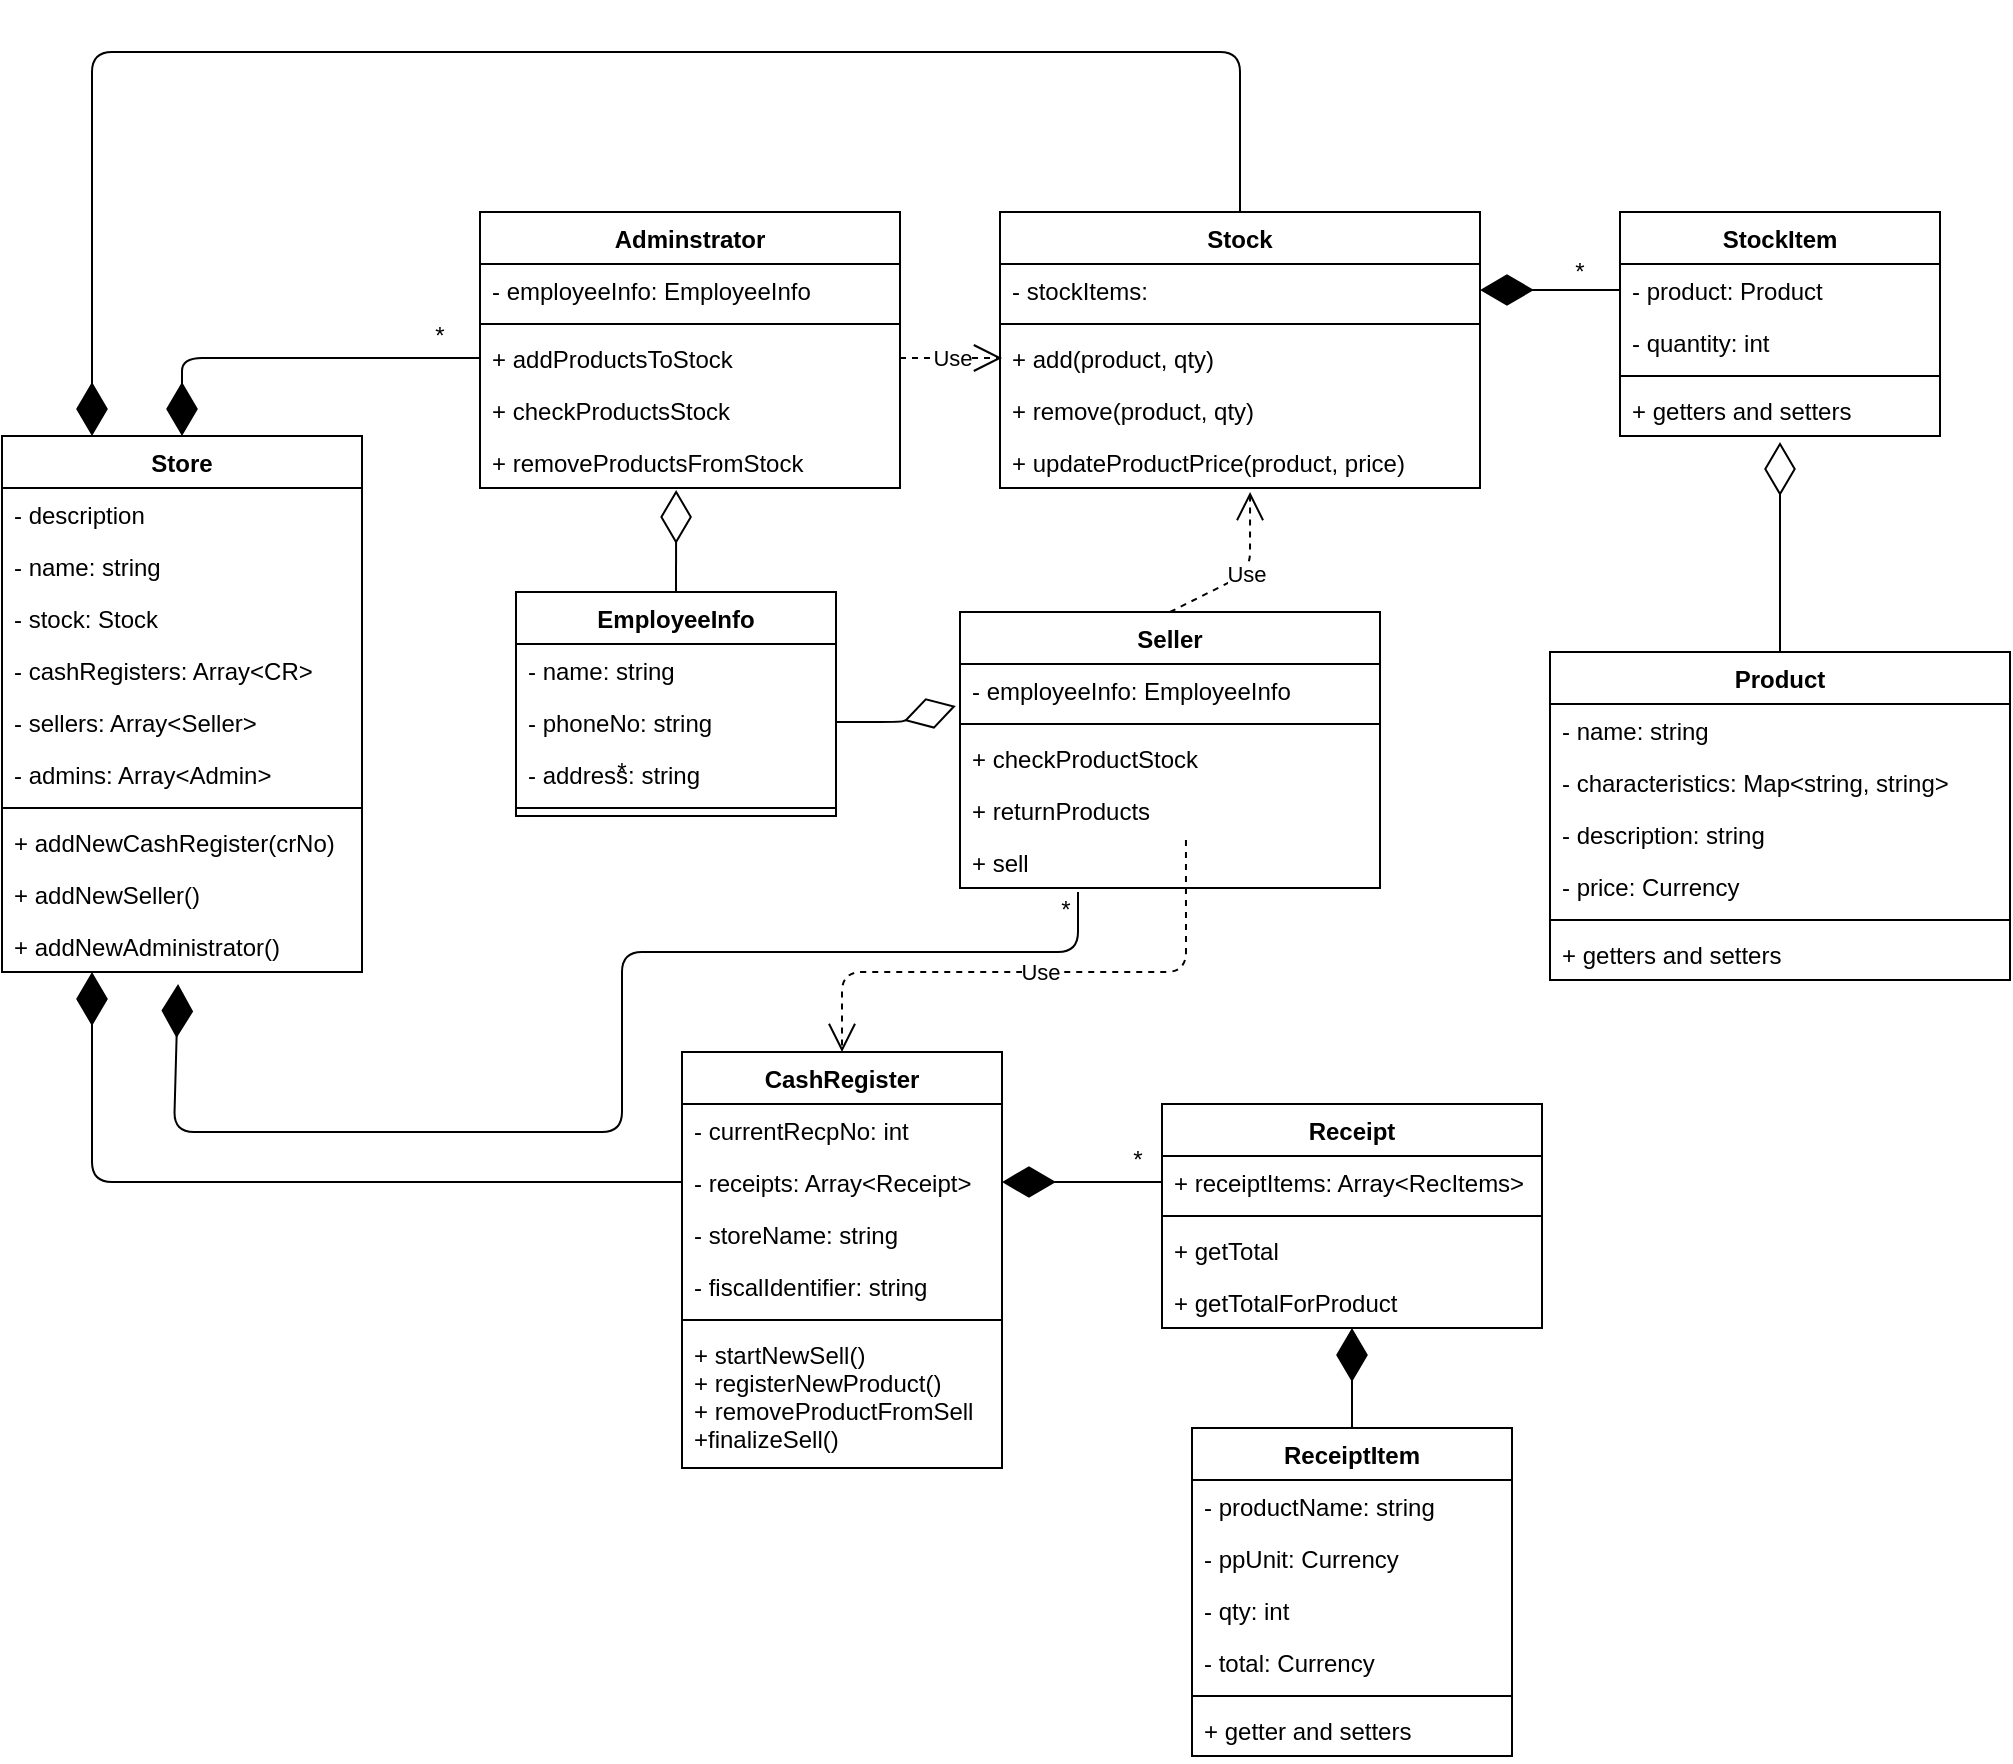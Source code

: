 <mxfile version="12.9.3" type="google"><diagram id="PsxeFLbFSZdmbgSKozFx" name="Page-1"><mxGraphModel dx="1102" dy="1392" grid="1" gridSize="10" guides="1" tooltips="1" connect="1" arrows="1" fold="1" page="1" pageScale="1" pageWidth="1169" pageHeight="827" math="0" shadow="0"><root><mxCell id="0"/><mxCell id="1" parent="0"/><mxCell id="EthGASN97NkndPcxDOtO-17" value="" style="endArrow=diamondThin;endFill=0;endSize=24;html=1;exitX=0.5;exitY=0;exitDx=0;exitDy=0;entryX=0.5;entryY=1.115;entryDx=0;entryDy=0;entryPerimeter=0;" parent="1" source="EthGASN97NkndPcxDOtO-1" target="EthGASN97NkndPcxDOtO-15" edge="1"><mxGeometry width="160" relative="1" as="geometry"><mxPoint x="1139" y="130" as="sourcePoint"/><mxPoint x="999" y="180" as="targetPoint"/></mxGeometry></mxCell><mxCell id="EthGASN97NkndPcxDOtO-18" value="" style="endArrow=diamondThin;endFill=1;endSize=24;html=1;entryX=1;entryY=0.5;entryDx=0;entryDy=0;exitX=0;exitY=0.5;exitDx=0;exitDy=0;" parent="1" source="EthGASN97NkndPcxDOtO-13" target="EthGASN97NkndPcxDOtO-9" edge="1"><mxGeometry width="160" relative="1" as="geometry"><mxPoint x="649" y="210" as="sourcePoint"/><mxPoint x="809" y="210" as="targetPoint"/></mxGeometry></mxCell><mxCell id="EthGASN97NkndPcxDOtO-19" value="*" style="text;html=1;strokeColor=none;fillColor=none;align=center;verticalAlign=middle;whiteSpace=wrap;rounded=0;" parent="1" vertex="1"><mxGeometry x="849" y="40" width="40" height="20" as="geometry"/></mxCell><mxCell id="EthGASN97NkndPcxDOtO-55" value="" style="endArrow=diamondThin;endFill=0;endSize=24;html=1;entryX=-0.01;entryY=0.808;entryDx=0;entryDy=0;exitX=1;exitY=0.5;exitDx=0;exitDy=0;entryPerimeter=0;" parent="1" source="EthGASN97NkndPcxDOtO-33" target="EthGASN97NkndPcxDOtO-38" edge="1"><mxGeometry width="160" relative="1" as="geometry"><mxPoint x="784" y="660" as="sourcePoint"/><mxPoint x="944" y="660" as="targetPoint"/><Array as="points"><mxPoint x="529" y="275"/></Array></mxGeometry></mxCell><mxCell id="EthGASN97NkndPcxDOtO-57" value="" style="endArrow=diamondThin;endFill=1;endSize=24;html=1;entryX=0.5;entryY=0;entryDx=0;entryDy=0;exitX=0;exitY=0.5;exitDx=0;exitDy=0;" parent="1" source="EthGASN97NkndPcxDOtO-46" target="EthGASN97NkndPcxDOtO-22" edge="1"><mxGeometry width="160" relative="1" as="geometry"><mxPoint x="389" y="220" as="sourcePoint"/><mxPoint x="549" y="220" as="targetPoint"/><Array as="points"><mxPoint x="170" y="93"/></Array></mxGeometry></mxCell><mxCell id="EthGASN97NkndPcxDOtO-58" value="*" style="text;html=1;strokeColor=none;fillColor=none;align=center;verticalAlign=middle;whiteSpace=wrap;rounded=0;" parent="1" vertex="1"><mxGeometry x="370" y="290" width="40" height="20" as="geometry"/></mxCell><mxCell id="EthGASN97NkndPcxDOtO-60" value="*" style="text;html=1;strokeColor=none;fillColor=none;align=center;verticalAlign=middle;whiteSpace=wrap;rounded=0;" parent="1" vertex="1"><mxGeometry x="584" y="220" width="40" height="20" as="geometry"/></mxCell><mxCell id="EthGASN97NkndPcxDOtO-62" value="Use" style="endArrow=open;endSize=12;dashed=1;html=1;exitX=0.5;exitY=0;exitDx=0;exitDy=0;entryX=0.521;entryY=1.077;entryDx=0;entryDy=0;entryPerimeter=0;" parent="1" source="EthGASN97NkndPcxDOtO-35" target="EthGASN97NkndPcxDOtO-21" edge="1"><mxGeometry width="160" relative="1" as="geometry"><mxPoint x="779" y="230" as="sourcePoint"/><mxPoint x="939" y="230" as="targetPoint"/><Array as="points"><mxPoint x="704" y="200"/></Array></mxGeometry></mxCell><mxCell id="EthGASN97NkndPcxDOtO-64" value="" style="endArrow=diamondThin;endFill=1;endSize=24;html=1;entryX=0.25;entryY=0;entryDx=0;entryDy=0;exitX=0.5;exitY=0;exitDx=0;exitDy=0;" parent="1" source="EthGASN97NkndPcxDOtO-8" target="EthGASN97NkndPcxDOtO-22" edge="1"><mxGeometry width="160" relative="1" as="geometry"><mxPoint x="669" y="640" as="sourcePoint"/><mxPoint x="829" y="640" as="targetPoint"/><Array as="points"><mxPoint x="699" y="-60"/><mxPoint x="125" y="-60"/></Array></mxGeometry></mxCell><mxCell id="EthGASN97NkndPcxDOtO-77" value="" style="endArrow=diamondThin;endFill=1;endSize=24;html=1;exitX=0.5;exitY=0;exitDx=0;exitDy=0;" parent="1" source="EthGASN97NkndPcxDOtO-70" target="EthGASN97NkndPcxDOtO-69" edge="1"><mxGeometry width="160" relative="1" as="geometry"><mxPoint x="835" y="828" as="sourcePoint"/><mxPoint x="995" y="828" as="targetPoint"/></mxGeometry></mxCell><mxCell id="EthGASN97NkndPcxDOtO-8" value="Stock" style="swimlane;fontStyle=1;align=center;verticalAlign=top;childLayout=stackLayout;horizontal=1;startSize=26;horizontalStack=0;resizeParent=1;resizeParentMax=0;resizeLast=0;collapsible=1;marginBottom=0;" parent="1" vertex="1"><mxGeometry x="579" y="20" width="240" height="138" as="geometry"/></mxCell><mxCell id="EthGASN97NkndPcxDOtO-9" value="- stockItems:" style="text;strokeColor=none;fillColor=none;align=left;verticalAlign=top;spacingLeft=4;spacingRight=4;overflow=hidden;rotatable=0;points=[[0,0.5],[1,0.5]];portConstraint=eastwest;" parent="EthGASN97NkndPcxDOtO-8" vertex="1"><mxGeometry y="26" width="240" height="26" as="geometry"/></mxCell><mxCell id="EthGASN97NkndPcxDOtO-10" value="" style="line;strokeWidth=1;fillColor=none;align=left;verticalAlign=middle;spacingTop=-1;spacingLeft=3;spacingRight=3;rotatable=0;labelPosition=right;points=[];portConstraint=eastwest;" parent="EthGASN97NkndPcxDOtO-8" vertex="1"><mxGeometry y="52" width="240" height="8" as="geometry"/></mxCell><mxCell id="EthGASN97NkndPcxDOtO-11" value="+ add(product, qty)" style="text;strokeColor=none;fillColor=none;align=left;verticalAlign=top;spacingLeft=4;spacingRight=4;overflow=hidden;rotatable=0;points=[[0,0.5],[1,0.5]];portConstraint=eastwest;" parent="EthGASN97NkndPcxDOtO-8" vertex="1"><mxGeometry y="60" width="240" height="26" as="geometry"/></mxCell><mxCell id="EthGASN97NkndPcxDOtO-20" value="+ remove(product, qty)" style="text;strokeColor=none;fillColor=none;align=left;verticalAlign=top;spacingLeft=4;spacingRight=4;overflow=hidden;rotatable=0;points=[[0,0.5],[1,0.5]];portConstraint=eastwest;" parent="EthGASN97NkndPcxDOtO-8" vertex="1"><mxGeometry y="86" width="240" height="26" as="geometry"/></mxCell><mxCell id="EthGASN97NkndPcxDOtO-21" value="+ updateProductPrice(product, price)" style="text;strokeColor=none;fillColor=none;align=left;verticalAlign=top;spacingLeft=4;spacingRight=4;overflow=hidden;rotatable=0;points=[[0,0.5],[1,0.5]];portConstraint=eastwest;" parent="EthGASN97NkndPcxDOtO-8" vertex="1"><mxGeometry y="112" width="240" height="26" as="geometry"/></mxCell><mxCell id="EthGASN97NkndPcxDOtO-12" value="StockItem" style="swimlane;fontStyle=1;align=center;verticalAlign=top;childLayout=stackLayout;horizontal=1;startSize=26;horizontalStack=0;resizeParent=1;resizeParentMax=0;resizeLast=0;collapsible=1;marginBottom=0;" parent="1" vertex="1"><mxGeometry x="889" y="20" width="160" height="112" as="geometry"/></mxCell><mxCell id="EthGASN97NkndPcxDOtO-13" value="- product: Product" style="text;strokeColor=none;fillColor=none;align=left;verticalAlign=top;spacingLeft=4;spacingRight=4;overflow=hidden;rotatable=0;points=[[0,0.5],[1,0.5]];portConstraint=eastwest;" parent="EthGASN97NkndPcxDOtO-12" vertex="1"><mxGeometry y="26" width="160" height="26" as="geometry"/></mxCell><mxCell id="EthGASN97NkndPcxDOtO-16" value="- quantity: int" style="text;strokeColor=none;fillColor=none;align=left;verticalAlign=top;spacingLeft=4;spacingRight=4;overflow=hidden;rotatable=0;points=[[0,0.5],[1,0.5]];portConstraint=eastwest;" parent="EthGASN97NkndPcxDOtO-12" vertex="1"><mxGeometry y="52" width="160" height="26" as="geometry"/></mxCell><mxCell id="EthGASN97NkndPcxDOtO-14" value="" style="line;strokeWidth=1;fillColor=none;align=left;verticalAlign=middle;spacingTop=-1;spacingLeft=3;spacingRight=3;rotatable=0;labelPosition=right;points=[];portConstraint=eastwest;" parent="EthGASN97NkndPcxDOtO-12" vertex="1"><mxGeometry y="78" width="160" height="8" as="geometry"/></mxCell><mxCell id="EthGASN97NkndPcxDOtO-15" value="+ getters and setters" style="text;strokeColor=none;fillColor=none;align=left;verticalAlign=top;spacingLeft=4;spacingRight=4;overflow=hidden;rotatable=0;points=[[0,0.5],[1,0.5]];portConstraint=eastwest;" parent="EthGASN97NkndPcxDOtO-12" vertex="1"><mxGeometry y="86" width="160" height="26" as="geometry"/></mxCell><mxCell id="EthGASN97NkndPcxDOtO-1" value="Product" style="swimlane;fontStyle=1;align=center;verticalAlign=top;childLayout=stackLayout;horizontal=1;startSize=26;horizontalStack=0;resizeParent=1;resizeParentMax=0;resizeLast=0;collapsible=1;marginBottom=0;" parent="1" vertex="1"><mxGeometry x="854" y="240" width="230" height="164" as="geometry"/></mxCell><mxCell id="EthGASN97NkndPcxDOtO-2" value="- name: string&#10;" style="text;strokeColor=none;fillColor=none;align=left;verticalAlign=top;spacingLeft=4;spacingRight=4;overflow=hidden;rotatable=0;points=[[0,0.5],[1,0.5]];portConstraint=eastwest;" parent="EthGASN97NkndPcxDOtO-1" vertex="1"><mxGeometry y="26" width="230" height="26" as="geometry"/></mxCell><mxCell id="EthGASN97NkndPcxDOtO-4" value="- characteristics: Map&lt;string, string&gt;" style="text;strokeColor=none;fillColor=none;align=left;verticalAlign=top;spacingLeft=4;spacingRight=4;overflow=hidden;rotatable=0;points=[[0,0.5],[1,0.5]];portConstraint=eastwest;" parent="EthGASN97NkndPcxDOtO-1" vertex="1"><mxGeometry y="52" width="230" height="26" as="geometry"/></mxCell><mxCell id="EthGASN97NkndPcxDOtO-5" value="- description: string" style="text;strokeColor=none;fillColor=none;align=left;verticalAlign=top;spacingLeft=4;spacingRight=4;overflow=hidden;rotatable=0;points=[[0,0.5],[1,0.5]];portConstraint=eastwest;" parent="EthGASN97NkndPcxDOtO-1" vertex="1"><mxGeometry y="78" width="230" height="26" as="geometry"/></mxCell><mxCell id="EthGASN97NkndPcxDOtO-6" value="- price: Currency" style="text;strokeColor=none;fillColor=none;align=left;verticalAlign=top;spacingLeft=4;spacingRight=4;overflow=hidden;rotatable=0;points=[[0,0.5],[1,0.5]];portConstraint=eastwest;" parent="EthGASN97NkndPcxDOtO-1" vertex="1"><mxGeometry y="104" width="230" height="26" as="geometry"/></mxCell><mxCell id="EthGASN97NkndPcxDOtO-3" value="" style="line;strokeWidth=1;fillColor=none;align=left;verticalAlign=middle;spacingTop=-1;spacingLeft=3;spacingRight=3;rotatable=0;labelPosition=right;points=[];portConstraint=eastwest;" parent="EthGASN97NkndPcxDOtO-1" vertex="1"><mxGeometry y="130" width="230" height="8" as="geometry"/></mxCell><mxCell id="EthGASN97NkndPcxDOtO-7" value="+ getters and setters" style="text;strokeColor=none;fillColor=none;align=left;verticalAlign=top;spacingLeft=4;spacingRight=4;overflow=hidden;rotatable=0;points=[[0,0.5],[1,0.5]];portConstraint=eastwest;" parent="EthGASN97NkndPcxDOtO-1" vertex="1"><mxGeometry y="138" width="230" height="26" as="geometry"/></mxCell><mxCell id="EthGASN97NkndPcxDOtO-43" value="Adminstrator" style="swimlane;fontStyle=1;align=center;verticalAlign=top;childLayout=stackLayout;horizontal=1;startSize=26;horizontalStack=0;resizeParent=1;resizeParentMax=0;resizeLast=0;collapsible=1;marginBottom=0;" parent="1" vertex="1"><mxGeometry x="319" y="20" width="210" height="138" as="geometry"/></mxCell><mxCell id="EthGASN97NkndPcxDOtO-44" value="- employeeInfo: EmployeeInfo" style="text;strokeColor=none;fillColor=none;align=left;verticalAlign=top;spacingLeft=4;spacingRight=4;overflow=hidden;rotatable=0;points=[[0,0.5],[1,0.5]];portConstraint=eastwest;" parent="EthGASN97NkndPcxDOtO-43" vertex="1"><mxGeometry y="26" width="210" height="26" as="geometry"/></mxCell><mxCell id="EthGASN97NkndPcxDOtO-45" value="" style="line;strokeWidth=1;fillColor=none;align=left;verticalAlign=middle;spacingTop=-1;spacingLeft=3;spacingRight=3;rotatable=0;labelPosition=right;points=[];portConstraint=eastwest;" parent="EthGASN97NkndPcxDOtO-43" vertex="1"><mxGeometry y="52" width="210" height="8" as="geometry"/></mxCell><mxCell id="EthGASN97NkndPcxDOtO-46" value="+ addProductsToStock&#10;" style="text;strokeColor=none;fillColor=none;align=left;verticalAlign=top;spacingLeft=4;spacingRight=4;overflow=hidden;rotatable=0;points=[[0,0.5],[1,0.5]];portConstraint=eastwest;" parent="EthGASN97NkndPcxDOtO-43" vertex="1"><mxGeometry y="60" width="210" height="26" as="geometry"/></mxCell><mxCell id="EthGASN97NkndPcxDOtO-47" value="+ checkProductsStock&#10;" style="text;strokeColor=none;fillColor=none;align=left;verticalAlign=top;spacingLeft=4;spacingRight=4;overflow=hidden;rotatable=0;points=[[0,0.5],[1,0.5]];portConstraint=eastwest;" parent="EthGASN97NkndPcxDOtO-43" vertex="1"><mxGeometry y="86" width="210" height="26" as="geometry"/></mxCell><mxCell id="EthGASN97NkndPcxDOtO-49" value="+ removeProductsFromStock&#10;" style="text;strokeColor=none;fillColor=none;align=left;verticalAlign=top;spacingLeft=4;spacingRight=4;overflow=hidden;rotatable=0;points=[[0,0.5],[1,0.5]];portConstraint=eastwest;" parent="EthGASN97NkndPcxDOtO-43" vertex="1"><mxGeometry y="112" width="210" height="26" as="geometry"/></mxCell><mxCell id="EthGASN97NkndPcxDOtO-35" value="Seller" style="swimlane;fontStyle=1;align=center;verticalAlign=top;childLayout=stackLayout;horizontal=1;startSize=26;horizontalStack=0;resizeParent=1;resizeParentMax=0;resizeLast=0;collapsible=1;marginBottom=0;" parent="1" vertex="1"><mxGeometry x="559" y="220" width="210" height="138" as="geometry"/></mxCell><mxCell id="EthGASN97NkndPcxDOtO-38" value="- employeeInfo: EmployeeInfo" style="text;strokeColor=none;fillColor=none;align=left;verticalAlign=top;spacingLeft=4;spacingRight=4;overflow=hidden;rotatable=0;points=[[0,0.5],[1,0.5]];portConstraint=eastwest;" parent="EthGASN97NkndPcxDOtO-35" vertex="1"><mxGeometry y="26" width="210" height="26" as="geometry"/></mxCell><mxCell id="EthGASN97NkndPcxDOtO-37" value="" style="line;strokeWidth=1;fillColor=none;align=left;verticalAlign=middle;spacingTop=-1;spacingLeft=3;spacingRight=3;rotatable=0;labelPosition=right;points=[];portConstraint=eastwest;" parent="EthGASN97NkndPcxDOtO-35" vertex="1"><mxGeometry y="52" width="210" height="8" as="geometry"/></mxCell><mxCell id="EthGASN97NkndPcxDOtO-42" value="+ checkProductStock &#10;" style="text;strokeColor=none;fillColor=none;align=left;verticalAlign=top;spacingLeft=4;spacingRight=4;overflow=hidden;rotatable=0;points=[[0,0.5],[1,0.5]];portConstraint=eastwest;" parent="EthGASN97NkndPcxDOtO-35" vertex="1"><mxGeometry y="60" width="210" height="26" as="geometry"/></mxCell><mxCell id="EthGASN97NkndPcxDOtO-48" value="+ returnProducts&#10;" style="text;strokeColor=none;fillColor=none;align=left;verticalAlign=top;spacingLeft=4;spacingRight=4;overflow=hidden;rotatable=0;points=[[0,0.5],[1,0.5]];portConstraint=eastwest;" parent="EthGASN97NkndPcxDOtO-35" vertex="1"><mxGeometry y="86" width="210" height="26" as="geometry"/></mxCell><mxCell id="EthGASN97NkndPcxDOtO-101" value="+ sell&#10;" style="text;strokeColor=none;fillColor=none;align=left;verticalAlign=top;spacingLeft=4;spacingRight=4;overflow=hidden;rotatable=0;points=[[0,0.5],[1,0.5]];portConstraint=eastwest;" parent="EthGASN97NkndPcxDOtO-35" vertex="1"><mxGeometry y="112" width="210" height="26" as="geometry"/></mxCell><mxCell id="EthGASN97NkndPcxDOtO-29" value="EmployeeInfo" style="swimlane;fontStyle=1;align=center;verticalAlign=top;childLayout=stackLayout;horizontal=1;startSize=26;horizontalStack=0;resizeParent=1;resizeParentMax=0;resizeLast=0;collapsible=1;marginBottom=0;" parent="1" vertex="1"><mxGeometry x="337" y="210" width="160" height="112" as="geometry"/></mxCell><mxCell id="EthGASN97NkndPcxDOtO-30" value="- name: string&#10;" style="text;strokeColor=none;fillColor=none;align=left;verticalAlign=top;spacingLeft=4;spacingRight=4;overflow=hidden;rotatable=0;points=[[0,0.5],[1,0.5]];portConstraint=eastwest;" parent="EthGASN97NkndPcxDOtO-29" vertex="1"><mxGeometry y="26" width="160" height="26" as="geometry"/></mxCell><mxCell id="EthGASN97NkndPcxDOtO-33" value="- phoneNo: string&#10;" style="text;strokeColor=none;fillColor=none;align=left;verticalAlign=top;spacingLeft=4;spacingRight=4;overflow=hidden;rotatable=0;points=[[0,0.5],[1,0.5]];portConstraint=eastwest;" parent="EthGASN97NkndPcxDOtO-29" vertex="1"><mxGeometry y="52" width="160" height="26" as="geometry"/></mxCell><mxCell id="EthGASN97NkndPcxDOtO-34" value="- address: string&#10;" style="text;strokeColor=none;fillColor=none;align=left;verticalAlign=top;spacingLeft=4;spacingRight=4;overflow=hidden;rotatable=0;points=[[0,0.5],[1,0.5]];portConstraint=eastwest;" parent="EthGASN97NkndPcxDOtO-29" vertex="1"><mxGeometry y="78" width="160" height="26" as="geometry"/></mxCell><mxCell id="EthGASN97NkndPcxDOtO-31" value="" style="line;strokeWidth=1;fillColor=none;align=left;verticalAlign=middle;spacingTop=-1;spacingLeft=3;spacingRight=3;rotatable=0;labelPosition=right;points=[];portConstraint=eastwest;" parent="EthGASN97NkndPcxDOtO-29" vertex="1"><mxGeometry y="104" width="160" height="8" as="geometry"/></mxCell><mxCell id="EthGASN97NkndPcxDOtO-22" value="Store" style="swimlane;fontStyle=1;align=center;verticalAlign=top;childLayout=stackLayout;horizontal=1;startSize=26;horizontalStack=0;resizeParent=1;resizeParentMax=0;resizeLast=0;collapsible=1;marginBottom=0;" parent="1" vertex="1"><mxGeometry x="80" y="132" width="180" height="268" as="geometry"/></mxCell><mxCell id="EthGASN97NkndPcxDOtO-25" value="- description" style="text;strokeColor=none;fillColor=none;align=left;verticalAlign=top;spacingLeft=4;spacingRight=4;overflow=hidden;rotatable=0;points=[[0,0.5],[1,0.5]];portConstraint=eastwest;" parent="EthGASN97NkndPcxDOtO-22" vertex="1"><mxGeometry y="26" width="180" height="26" as="geometry"/></mxCell><mxCell id="EthGASN97NkndPcxDOtO-23" value="- name: string" style="text;strokeColor=none;fillColor=none;align=left;verticalAlign=top;spacingLeft=4;spacingRight=4;overflow=hidden;rotatable=0;points=[[0,0.5],[1,0.5]];portConstraint=eastwest;" parent="EthGASN97NkndPcxDOtO-22" vertex="1"><mxGeometry y="52" width="180" height="26" as="geometry"/></mxCell><mxCell id="EthGASN97NkndPcxDOtO-27" value="- stock: Stock" style="text;strokeColor=none;fillColor=none;align=left;verticalAlign=top;spacingLeft=4;spacingRight=4;overflow=hidden;rotatable=0;points=[[0,0.5],[1,0.5]];portConstraint=eastwest;" parent="EthGASN97NkndPcxDOtO-22" vertex="1"><mxGeometry y="78" width="180" height="26" as="geometry"/></mxCell><mxCell id="EthGASN97NkndPcxDOtO-93" value="- cashRegisters: Array&lt;CR&gt;" style="text;strokeColor=none;fillColor=none;align=left;verticalAlign=top;spacingLeft=4;spacingRight=4;overflow=hidden;rotatable=0;points=[[0,0.5],[1,0.5]];portConstraint=eastwest;" parent="EthGASN97NkndPcxDOtO-22" vertex="1"><mxGeometry y="104" width="180" height="26" as="geometry"/></mxCell><mxCell id="EthGASN97NkndPcxDOtO-94" value="- sellers: Array&lt;Seller&gt;" style="text;strokeColor=none;fillColor=none;align=left;verticalAlign=top;spacingLeft=4;spacingRight=4;overflow=hidden;rotatable=0;points=[[0,0.5],[1,0.5]];portConstraint=eastwest;" parent="EthGASN97NkndPcxDOtO-22" vertex="1"><mxGeometry y="130" width="180" height="26" as="geometry"/></mxCell><mxCell id="EthGASN97NkndPcxDOtO-95" value="- admins: Array&lt;Admin&gt;" style="text;strokeColor=none;fillColor=none;align=left;verticalAlign=top;spacingLeft=4;spacingRight=4;overflow=hidden;rotatable=0;points=[[0,0.5],[1,0.5]];portConstraint=eastwest;" parent="EthGASN97NkndPcxDOtO-22" vertex="1"><mxGeometry y="156" width="180" height="26" as="geometry"/></mxCell><mxCell id="EthGASN97NkndPcxDOtO-24" value="" style="line;strokeWidth=1;fillColor=none;align=left;verticalAlign=middle;spacingTop=-1;spacingLeft=3;spacingRight=3;rotatable=0;labelPosition=right;points=[];portConstraint=eastwest;" parent="EthGASN97NkndPcxDOtO-22" vertex="1"><mxGeometry y="182" width="180" height="8" as="geometry"/></mxCell><mxCell id="EthGASN97NkndPcxDOtO-26" value="+ addNewCashRegister(crNo) " style="text;strokeColor=none;fillColor=none;align=left;verticalAlign=top;spacingLeft=4;spacingRight=4;overflow=hidden;rotatable=0;points=[[0,0.5],[1,0.5]];portConstraint=eastwest;" parent="EthGASN97NkndPcxDOtO-22" vertex="1"><mxGeometry y="190" width="180" height="26" as="geometry"/></mxCell><mxCell id="EthGASN97NkndPcxDOtO-103" value="+ addNewSeller() " style="text;strokeColor=none;fillColor=none;align=left;verticalAlign=top;spacingLeft=4;spacingRight=4;overflow=hidden;rotatable=0;points=[[0,0.5],[1,0.5]];portConstraint=eastwest;" parent="EthGASN97NkndPcxDOtO-22" vertex="1"><mxGeometry y="216" width="180" height="26" as="geometry"/></mxCell><mxCell id="EthGASN97NkndPcxDOtO-104" value="+ addNewAdministrator() " style="text;strokeColor=none;fillColor=none;align=left;verticalAlign=top;spacingLeft=4;spacingRight=4;overflow=hidden;rotatable=0;points=[[0,0.5],[1,0.5]];portConstraint=eastwest;" parent="EthGASN97NkndPcxDOtO-22" vertex="1"><mxGeometry y="242" width="180" height="26" as="geometry"/></mxCell><mxCell id="EthGASN97NkndPcxDOtO-87" value="" style="endArrow=diamondThin;endFill=0;endSize=24;html=1;entryX=0.467;entryY=1.038;entryDx=0;entryDy=0;entryPerimeter=0;exitX=0.5;exitY=0;exitDx=0;exitDy=0;" parent="1" source="EthGASN97NkndPcxDOtO-29" target="EthGASN97NkndPcxDOtO-49" edge="1"><mxGeometry width="160" relative="1" as="geometry"><mxPoint x="50" y="500" as="sourcePoint"/><mxPoint x="210" y="500" as="targetPoint"/></mxGeometry></mxCell><mxCell id="EthGASN97NkndPcxDOtO-88" value="Use" style="endArrow=open;endSize=12;dashed=1;html=1;entryX=0.5;entryY=0;entryDx=0;entryDy=0;exitX=0.538;exitY=1.077;exitDx=0;exitDy=0;exitPerimeter=0;" parent="1" source="EthGASN97NkndPcxDOtO-48" target="EthGASN97NkndPcxDOtO-79" edge="1"><mxGeometry width="160" relative="1" as="geometry"><mxPoint x="330" y="410" as="sourcePoint"/><mxPoint x="490" y="410" as="targetPoint"/><Array as="points"><mxPoint x="672" y="400"/><mxPoint x="500" y="400"/></Array></mxGeometry></mxCell><mxCell id="EthGASN97NkndPcxDOtO-89" value="" style="endArrow=diamondThin;endFill=1;endSize=24;html=1;entryX=1;entryY=0.5;entryDx=0;entryDy=0;exitX=0;exitY=0.5;exitDx=0;exitDy=0;" parent="1" source="EthGASN97NkndPcxDOtO-66" target="EthGASN97NkndPcxDOtO-84" edge="1"><mxGeometry width="160" relative="1" as="geometry"><mxPoint x="356" y="688" as="sourcePoint"/><mxPoint x="516" y="688" as="targetPoint"/></mxGeometry></mxCell><mxCell id="EthGASN97NkndPcxDOtO-90" value="" style="endArrow=diamondThin;endFill=1;endSize=24;html=1;exitX=0;exitY=0.5;exitDx=0;exitDy=0;" parent="1" source="EthGASN97NkndPcxDOtO-84" edge="1"><mxGeometry width="160" relative="1" as="geometry"><mxPoint x="130" y="410" as="sourcePoint"/><mxPoint x="125" y="400" as="targetPoint"/><Array as="points"><mxPoint x="125" y="505"/></Array></mxGeometry></mxCell><mxCell id="EthGASN97NkndPcxDOtO-91" value="" style="endArrow=diamondThin;endFill=1;endSize=24;html=1;entryX=0.489;entryY=1.231;entryDx=0;entryDy=0;entryPerimeter=0;" parent="1" target="EthGASN97NkndPcxDOtO-104" edge="1"><mxGeometry width="160" relative="1" as="geometry"><mxPoint x="618" y="360" as="sourcePoint"/><mxPoint x="166" y="420" as="targetPoint"/><Array as="points"><mxPoint x="618" y="390"/><mxPoint x="390" y="390"/><mxPoint x="390" y="480"/><mxPoint x="166" y="480"/></Array></mxGeometry></mxCell><mxCell id="EthGASN97NkndPcxDOtO-92" value="*" style="text;html=1;strokeColor=none;fillColor=none;align=center;verticalAlign=middle;whiteSpace=wrap;rounded=0;" parent="1" vertex="1"><mxGeometry x="636" y="484" width="24" height="20" as="geometry"/></mxCell><mxCell id="EthGASN97NkndPcxDOtO-96" value="*" style="text;html=1;strokeColor=none;fillColor=none;align=center;verticalAlign=middle;whiteSpace=wrap;rounded=0;" parent="1" vertex="1"><mxGeometry x="279" y="72" width="40" height="20" as="geometry"/></mxCell><mxCell id="EthGASN97NkndPcxDOtO-97" value="*" style="text;html=1;strokeColor=none;fillColor=none;align=center;verticalAlign=middle;whiteSpace=wrap;rounded=0;" parent="1" vertex="1"><mxGeometry x="592" y="359" width="40" height="20" as="geometry"/></mxCell><mxCell id="EthGASN97NkndPcxDOtO-98" value="Use" style="endArrow=open;endSize=12;dashed=1;html=1;" parent="1" source="EthGASN97NkndPcxDOtO-46" edge="1"><mxGeometry width="160" relative="1" as="geometry"><mxPoint x="529" y="93" as="sourcePoint"/><mxPoint x="580" y="93" as="targetPoint"/></mxGeometry></mxCell><mxCell id="EthGASN97NkndPcxDOtO-65" value="Receipt" style="swimlane;fontStyle=1;align=center;verticalAlign=top;childLayout=stackLayout;horizontal=1;startSize=26;horizontalStack=0;resizeParent=1;resizeParentMax=0;resizeLast=0;collapsible=1;marginBottom=0;" parent="1" vertex="1"><mxGeometry x="660" y="466" width="190" height="112" as="geometry"/></mxCell><mxCell id="EthGASN97NkndPcxDOtO-66" value="+ receiptItems: Array&lt;RecItems&gt;" style="text;strokeColor=none;fillColor=none;align=left;verticalAlign=top;spacingLeft=4;spacingRight=4;overflow=hidden;rotatable=0;points=[[0,0.5],[1,0.5]];portConstraint=eastwest;" parent="EthGASN97NkndPcxDOtO-65" vertex="1"><mxGeometry y="26" width="190" height="26" as="geometry"/></mxCell><mxCell id="EthGASN97NkndPcxDOtO-67" value="" style="line;strokeWidth=1;fillColor=none;align=left;verticalAlign=middle;spacingTop=-1;spacingLeft=3;spacingRight=3;rotatable=0;labelPosition=right;points=[];portConstraint=eastwest;" parent="EthGASN97NkndPcxDOtO-65" vertex="1"><mxGeometry y="52" width="190" height="8" as="geometry"/></mxCell><mxCell id="EthGASN97NkndPcxDOtO-68" value="+ getTotal" style="text;strokeColor=none;fillColor=none;align=left;verticalAlign=top;spacingLeft=4;spacingRight=4;overflow=hidden;rotatable=0;points=[[0,0.5],[1,0.5]];portConstraint=eastwest;" parent="EthGASN97NkndPcxDOtO-65" vertex="1"><mxGeometry y="60" width="190" height="26" as="geometry"/></mxCell><mxCell id="EthGASN97NkndPcxDOtO-69" value="+ getTotalForProduct" style="text;strokeColor=none;fillColor=none;align=left;verticalAlign=top;spacingLeft=4;spacingRight=4;overflow=hidden;rotatable=0;points=[[0,0.5],[1,0.5]];portConstraint=eastwest;" parent="EthGASN97NkndPcxDOtO-65" vertex="1"><mxGeometry y="86" width="190" height="26" as="geometry"/></mxCell><mxCell id="EthGASN97NkndPcxDOtO-70" value="ReceiptItem" style="swimlane;fontStyle=1;align=center;verticalAlign=top;childLayout=stackLayout;horizontal=1;startSize=26;horizontalStack=0;resizeParent=1;resizeParentMax=0;resizeLast=0;collapsible=1;marginBottom=0;" parent="1" vertex="1"><mxGeometry x="675" y="628" width="160" height="164" as="geometry"/></mxCell><mxCell id="EthGASN97NkndPcxDOtO-71" value="- productName: string " style="text;strokeColor=none;fillColor=none;align=left;verticalAlign=top;spacingLeft=4;spacingRight=4;overflow=hidden;rotatable=0;points=[[0,0.5],[1,0.5]];portConstraint=eastwest;" parent="EthGASN97NkndPcxDOtO-70" vertex="1"><mxGeometry y="26" width="160" height="26" as="geometry"/></mxCell><mxCell id="EthGASN97NkndPcxDOtO-75" value="- ppUnit: Currency " style="text;strokeColor=none;fillColor=none;align=left;verticalAlign=top;spacingLeft=4;spacingRight=4;overflow=hidden;rotatable=0;points=[[0,0.5],[1,0.5]];portConstraint=eastwest;" parent="EthGASN97NkndPcxDOtO-70" vertex="1"><mxGeometry y="52" width="160" height="26" as="geometry"/></mxCell><mxCell id="EthGASN97NkndPcxDOtO-74" value="- qty: int" style="text;strokeColor=none;fillColor=none;align=left;verticalAlign=top;spacingLeft=4;spacingRight=4;overflow=hidden;rotatable=0;points=[[0,0.5],[1,0.5]];portConstraint=eastwest;" parent="EthGASN97NkndPcxDOtO-70" vertex="1"><mxGeometry y="78" width="160" height="26" as="geometry"/></mxCell><mxCell id="EthGASN97NkndPcxDOtO-76" value="- total: Currency" style="text;strokeColor=none;fillColor=none;align=left;verticalAlign=top;spacingLeft=4;spacingRight=4;overflow=hidden;rotatable=0;points=[[0,0.5],[1,0.5]];portConstraint=eastwest;" parent="EthGASN97NkndPcxDOtO-70" vertex="1"><mxGeometry y="104" width="160" height="26" as="geometry"/></mxCell><mxCell id="EthGASN97NkndPcxDOtO-72" value="" style="line;strokeWidth=1;fillColor=none;align=left;verticalAlign=middle;spacingTop=-1;spacingLeft=3;spacingRight=3;rotatable=0;labelPosition=right;points=[];portConstraint=eastwest;" parent="EthGASN97NkndPcxDOtO-70" vertex="1"><mxGeometry y="130" width="160" height="8" as="geometry"/></mxCell><mxCell id="EthGASN97NkndPcxDOtO-73" value="+ getter and setters" style="text;strokeColor=none;fillColor=none;align=left;verticalAlign=top;spacingLeft=4;spacingRight=4;overflow=hidden;rotatable=0;points=[[0,0.5],[1,0.5]];portConstraint=eastwest;" parent="EthGASN97NkndPcxDOtO-70" vertex="1"><mxGeometry y="138" width="160" height="26" as="geometry"/></mxCell><mxCell id="EthGASN97NkndPcxDOtO-79" value="CashRegister" style="swimlane;fontStyle=1;align=center;verticalAlign=top;childLayout=stackLayout;horizontal=1;startSize=26;horizontalStack=0;resizeParent=1;resizeParentMax=0;resizeLast=0;collapsible=1;marginBottom=0;" parent="1" vertex="1"><mxGeometry x="420" y="440" width="160" height="208" as="geometry"/></mxCell><mxCell id="EthGASN97NkndPcxDOtO-80" value="- currentRecpNo: int" style="text;strokeColor=none;fillColor=none;align=left;verticalAlign=top;spacingLeft=4;spacingRight=4;overflow=hidden;rotatable=0;points=[[0,0.5],[1,0.5]];portConstraint=eastwest;" parent="EthGASN97NkndPcxDOtO-79" vertex="1"><mxGeometry y="26" width="160" height="26" as="geometry"/></mxCell><mxCell id="EthGASN97NkndPcxDOtO-84" value="- receipts: Array&lt;Receipt&gt;" style="text;strokeColor=none;fillColor=none;align=left;verticalAlign=top;spacingLeft=4;spacingRight=4;overflow=hidden;rotatable=0;points=[[0,0.5],[1,0.5]];portConstraint=eastwest;" parent="EthGASN97NkndPcxDOtO-79" vertex="1"><mxGeometry y="52" width="160" height="26" as="geometry"/></mxCell><mxCell id="EthGASN97NkndPcxDOtO-99" value="- storeName: string" style="text;strokeColor=none;fillColor=none;align=left;verticalAlign=top;spacingLeft=4;spacingRight=4;overflow=hidden;rotatable=0;points=[[0,0.5],[1,0.5]];portConstraint=eastwest;" parent="EthGASN97NkndPcxDOtO-79" vertex="1"><mxGeometry y="78" width="160" height="26" as="geometry"/></mxCell><mxCell id="EthGASN97NkndPcxDOtO-100" value="- fiscalIdentifier: string" style="text;strokeColor=none;fillColor=none;align=left;verticalAlign=top;spacingLeft=4;spacingRight=4;overflow=hidden;rotatable=0;points=[[0,0.5],[1,0.5]];portConstraint=eastwest;" parent="EthGASN97NkndPcxDOtO-79" vertex="1"><mxGeometry y="104" width="160" height="26" as="geometry"/></mxCell><mxCell id="EthGASN97NkndPcxDOtO-81" value="" style="line;strokeWidth=1;fillColor=none;align=left;verticalAlign=middle;spacingTop=-1;spacingLeft=3;spacingRight=3;rotatable=0;labelPosition=right;points=[];portConstraint=eastwest;" parent="EthGASN97NkndPcxDOtO-79" vertex="1"><mxGeometry y="130" width="160" height="8" as="geometry"/></mxCell><mxCell id="EthGASN97NkndPcxDOtO-82" value="+ startNewSell()&#10;+ registerNewProduct()&#10;+ removeProductFromSell&#10;+finalizeSell()" style="text;strokeColor=none;fillColor=none;align=left;verticalAlign=top;spacingLeft=4;spacingRight=4;overflow=hidden;rotatable=0;points=[[0,0.5],[1,0.5]];portConstraint=eastwest;" parent="EthGASN97NkndPcxDOtO-79" vertex="1"><mxGeometry y="138" width="160" height="70" as="geometry"/></mxCell></root></mxGraphModel></diagram></mxfile>